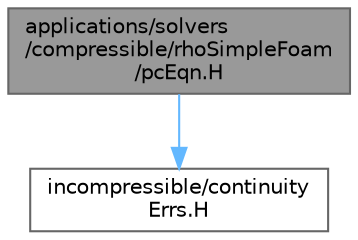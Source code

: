digraph "applications/solvers/compressible/rhoSimpleFoam/pcEqn.H"
{
 // LATEX_PDF_SIZE
  bgcolor="transparent";
  edge [fontname=Helvetica,fontsize=10,labelfontname=Helvetica,labelfontsize=10];
  node [fontname=Helvetica,fontsize=10,shape=box,height=0.2,width=0.4];
  Node1 [id="Node000001",label="applications/solvers\l/compressible/rhoSimpleFoam\l/pcEqn.H",height=0.2,width=0.4,color="gray40", fillcolor="grey60", style="filled", fontcolor="black",tooltip=" "];
  Node1 -> Node2 [id="edge1_Node000001_Node000002",color="steelblue1",style="solid",tooltip=" "];
  Node2 [id="Node000002",label="incompressible/continuity\lErrs.H",height=0.2,width=0.4,color="grey40", fillcolor="white", style="filled",URL="$src_2finiteVolume_2cfdTools_2incompressible_2continuityErrs_8H.html",tooltip="Calculates and prints the continuity errors."];
}
